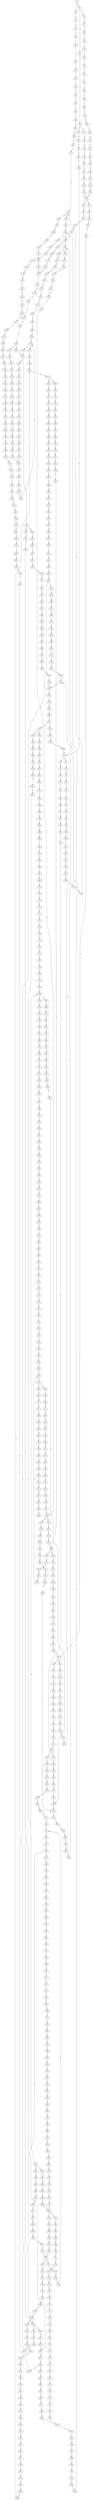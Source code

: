 strict digraph  {
	S0 -> S1 [ label = A ];
	S0 -> S2 [ label = C ];
	S1 -> S3 [ label = A ];
	S2 -> S4 [ label = G ];
	S2 -> S5 [ label = A ];
	S3 -> S6 [ label = A ];
	S4 -> S7 [ label = A ];
	S5 -> S8 [ label = C ];
	S6 -> S9 [ label = A ];
	S7 -> S10 [ label = G ];
	S8 -> S11 [ label = G ];
	S8 -> S12 [ label = C ];
	S9 -> S13 [ label = C ];
	S10 -> S14 [ label = A ];
	S11 -> S15 [ label = C ];
	S12 -> S16 [ label = G ];
	S13 -> S17 [ label = T ];
	S14 -> S18 [ label = A ];
	S15 -> S19 [ label = G ];
	S16 -> S20 [ label = G ];
	S17 -> S21 [ label = T ];
	S18 -> S22 [ label = C ];
	S19 -> S23 [ label = G ];
	S20 -> S24 [ label = A ];
	S21 -> S25 [ label = T ];
	S22 -> S26 [ label = T ];
	S23 -> S27 [ label = T ];
	S24 -> S28 [ label = C ];
	S25 -> S29 [ label = G ];
	S26 -> S30 [ label = G ];
	S27 -> S31 [ label = G ];
	S28 -> S32 [ label = G ];
	S29 -> S33 [ label = C ];
	S30 -> S34 [ label = G ];
	S31 -> S35 [ label = C ];
	S32 -> S36 [ label = C ];
	S32 -> S37 [ label = T ];
	S33 -> S38 [ label = C ];
	S34 -> S39 [ label = C ];
	S35 -> S40 [ label = C ];
	S36 -> S41 [ label = C ];
	S37 -> S42 [ label = C ];
	S38 -> S43 [ label = G ];
	S39 -> S44 [ label = G ];
	S40 -> S45 [ label = G ];
	S41 -> S46 [ label = C ];
	S42 -> S47 [ label = G ];
	S43 -> S48 [ label = T ];
	S44 -> S49 [ label = C ];
	S45 -> S50 [ label = C ];
	S46 -> S51 [ label = A ];
	S47 -> S52 [ label = T ];
	S48 -> S53 [ label = A ];
	S49 -> S54 [ label = A ];
	S50 -> S55 [ label = C ];
	S50 -> S56 [ label = A ];
	S51 -> S57 [ label = T ];
	S52 -> S58 [ label = G ];
	S53 -> S59 [ label = G ];
	S54 -> S60 [ label = G ];
	S55 -> S61 [ label = G ];
	S56 -> S62 [ label = A ];
	S57 -> S63 [ label = C ];
	S58 -> S64 [ label = A ];
	S59 -> S65 [ label = C ];
	S60 -> S66 [ label = C ];
	S61 -> S67 [ label = G ];
	S62 -> S68 [ label = C ];
	S63 -> S69 [ label = G ];
	S64 -> S70 [ label = C ];
	S65 -> S71 [ label = C ];
	S66 -> S72 [ label = G ];
	S67 -> S73 [ label = T ];
	S68 -> S74 [ label = C ];
	S69 -> S75 [ label = T ];
	S70 -> S76 [ label = C ];
	S71 -> S77 [ label = G ];
	S72 -> S78 [ label = G ];
	S73 -> S79 [ label = G ];
	S74 -> S80 [ label = A ];
	S75 -> S81 [ label = C ];
	S76 -> S82 [ label = G ];
	S77 -> S83 [ label = G ];
	S77 -> S84 [ label = C ];
	S78 -> S85 [ label = G ];
	S79 -> S86 [ label = G ];
	S80 -> S87 [ label = G ];
	S81 -> S88 [ label = C ];
	S82 -> S89 [ label = G ];
	S83 -> S90 [ label = T ];
	S84 -> S91 [ label = T ];
	S85 -> S92 [ label = T ];
	S86 -> S93 [ label = T ];
	S86 -> S94 [ label = A ];
	S87 -> S95 [ label = A ];
	S87 -> S96 [ label = T ];
	S88 -> S97 [ label = T ];
	S89 -> S98 [ label = T ];
	S90 -> S99 [ label = G ];
	S91 -> S100 [ label = G ];
	S92 -> S101 [ label = G ];
	S93 -> S102 [ label = G ];
	S93 -> S103 [ label = T ];
	S94 -> S104 [ label = A ];
	S95 -> S105 [ label = A ];
	S96 -> S106 [ label = C ];
	S97 -> S107 [ label = C ];
	S98 -> S108 [ label = C ];
	S99 -> S109 [ label = A ];
	S99 -> S86 [ label = G ];
	S100 -> S110 [ label = G ];
	S101 -> S111 [ label = C ];
	S102 -> S112 [ label = G ];
	S103 -> S113 [ label = A ];
	S104 -> S114 [ label = G ];
	S105 -> S115 [ label = C ];
	S106 -> S116 [ label = G ];
	S107 -> S117 [ label = T ];
	S108 -> S118 [ label = G ];
	S109 -> S119 [ label = C ];
	S110 -> S120 [ label = A ];
	S111 -> S121 [ label = C ];
	S112 -> S122 [ label = A ];
	S113 -> S123 [ label = G ];
	S114 -> S124 [ label = A ];
	S115 -> S125 [ label = A ];
	S116 -> S126 [ label = C ];
	S117 -> S127 [ label = T ];
	S117 -> S128 [ label = G ];
	S118 -> S129 [ label = C ];
	S119 -> S130 [ label = G ];
	S120 -> S131 [ label = A ];
	S121 -> S132 [ label = G ];
	S122 -> S133 [ label = A ];
	S123 -> S134 [ label = A ];
	S124 -> S135 [ label = A ];
	S125 -> S136 [ label = G ];
	S126 -> S137 [ label = G ];
	S127 -> S138 [ label = C ];
	S128 -> S139 [ label = T ];
	S129 -> S140 [ label = G ];
	S130 -> S141 [ label = T ];
	S131 -> S142 [ label = G ];
	S132 -> S50 [ label = C ];
	S133 -> S143 [ label = C ];
	S134 -> S144 [ label = A ];
	S135 -> S145 [ label = C ];
	S136 -> S146 [ label = C ];
	S137 -> S147 [ label = C ];
	S138 -> S148 [ label = T ];
	S139 -> S149 [ label = C ];
	S140 -> S150 [ label = T ];
	S141 -> S151 [ label = G ];
	S142 -> S152 [ label = A ];
	S143 -> S153 [ label = C ];
	S144 -> S154 [ label = G ];
	S145 -> S155 [ label = G ];
	S146 -> S156 [ label = C ];
	S147 -> S157 [ label = A ];
	S148 -> S158 [ label = C ];
	S149 -> S159 [ label = G ];
	S150 -> S160 [ label = A ];
	S151 -> S161 [ label = G ];
	S152 -> S135 [ label = A ];
	S153 -> S162 [ label = T ];
	S154 -> S163 [ label = G ];
	S155 -> S164 [ label = G ];
	S156 -> S165 [ label = G ];
	S157 -> S166 [ label = G ];
	S158 -> S167 [ label = G ];
	S159 -> S168 [ label = T ];
	S160 -> S169 [ label = G ];
	S161 -> S170 [ label = G ];
	S162 -> S171 [ label = C ];
	S163 -> S172 [ label = G ];
	S164 -> S173 [ label = C ];
	S165 -> S174 [ label = T ];
	S166 -> S175 [ label = C ];
	S167 -> S176 [ label = G ];
	S168 -> S177 [ label = G ];
	S169 -> S178 [ label = C ];
	S170 -> S179 [ label = T ];
	S171 -> S180 [ label = G ];
	S172 -> S181 [ label = G ];
	S173 -> S182 [ label = A ];
	S174 -> S183 [ label = C ];
	S175 -> S184 [ label = C ];
	S176 -> S185 [ label = A ];
	S177 -> S186 [ label = G ];
	S178 -> S187 [ label = C ];
	S179 -> S188 [ label = A ];
	S180 -> S189 [ label = G ];
	S181 -> S190 [ label = T ];
	S181 -> S191 [ label = G ];
	S182 -> S192 [ label = C ];
	S183 -> S193 [ label = C ];
	S184 -> S194 [ label = G ];
	S185 -> S195 [ label = G ];
	S186 -> S196 [ label = T ];
	S187 -> S77 [ label = G ];
	S188 -> S197 [ label = C ];
	S189 -> S198 [ label = C ];
	S190 -> S199 [ label = C ];
	S191 -> S200 [ label = T ];
	S192 -> S201 [ label = C ];
	S192 -> S202 [ label = T ];
	S193 -> S203 [ label = T ];
	S194 -> S204 [ label = G ];
	S195 -> S205 [ label = A ];
	S196 -> S206 [ label = A ];
	S197 -> S207 [ label = T ];
	S198 -> S208 [ label = A ];
	S199 -> S209 [ label = T ];
	S200 -> S210 [ label = C ];
	S201 -> S211 [ label = G ];
	S202 -> S212 [ label = G ];
	S203 -> S213 [ label = C ];
	S204 -> S214 [ label = T ];
	S205 -> S215 [ label = G ];
	S206 -> S216 [ label = C ];
	S207 -> S217 [ label = A ];
	S208 -> S218 [ label = C ];
	S209 -> S219 [ label = C ];
	S210 -> S220 [ label = C ];
	S211 -> S221 [ label = A ];
	S211 -> S222 [ label = G ];
	S212 -> S223 [ label = G ];
	S213 -> S117 [ label = T ];
	S214 -> S99 [ label = G ];
	S215 -> S224 [ label = G ];
	S216 -> S225 [ label = C ];
	S217 -> S226 [ label = T ];
	S218 -> S227 [ label = G ];
	S218 -> S228 [ label = C ];
	S219 -> S229 [ label = T ];
	S220 -> S230 [ label = G ];
	S221 -> S231 [ label = G ];
	S221 -> S232 [ label = A ];
	S222 -> S233 [ label = G ];
	S223 -> S234 [ label = G ];
	S224 -> S235 [ label = T ];
	S225 -> S236 [ label = G ];
	S226 -> S237 [ label = T ];
	S227 -> S238 [ label = C ];
	S228 -> S211 [ label = G ];
	S229 -> S239 [ label = C ];
	S230 -> S240 [ label = C ];
	S230 -> S241 [ label = T ];
	S231 -> S242 [ label = T ];
	S232 -> S243 [ label = T ];
	S233 -> S244 [ label = A ];
	S234 -> S245 [ label = A ];
	S235 -> S246 [ label = C ];
	S236 -> S247 [ label = G ];
	S237 -> S248 [ label = G ];
	S238 -> S249 [ label = G ];
	S239 -> S250 [ label = G ];
	S240 -> S251 [ label = C ];
	S241 -> S252 [ label = C ];
	S242 -> S253 [ label = C ];
	S243 -> S254 [ label = G ];
	S244 -> S255 [ label = A ];
	S245 -> S256 [ label = A ];
	S246 -> S257 [ label = C ];
	S247 -> S258 [ label = T ];
	S248 -> S259 [ label = G ];
	S249 -> S260 [ label = C ];
	S250 -> S261 [ label = T ];
	S251 -> S262 [ label = G ];
	S252 -> S263 [ label = G ];
	S253 -> S264 [ label = C ];
	S254 -> S265 [ label = T ];
	S255 -> S266 [ label = T ];
	S256 -> S267 [ label = C ];
	S257 -> S268 [ label = C ];
	S258 -> S269 [ label = G ];
	S259 -> S270 [ label = A ];
	S260 -> S271 [ label = G ];
	S261 -> S272 [ label = G ];
	S262 -> S273 [ label = G ];
	S263 -> S274 [ label = G ];
	S264 -> S275 [ label = A ];
	S265 -> S276 [ label = A ];
	S266 -> S277 [ label = T ];
	S267 -> S278 [ label = T ];
	S268 -> S279 [ label = A ];
	S268 -> S280 [ label = G ];
	S269 -> S281 [ label = G ];
	S270 -> S282 [ label = A ];
	S271 -> S283 [ label = C ];
	S271 -> S284 [ label = G ];
	S272 -> S285 [ label = G ];
	S273 -> S286 [ label = A ];
	S274 -> S287 [ label = A ];
	S275 -> S288 [ label = G ];
	S276 -> S289 [ label = G ];
	S277 -> S290 [ label = G ];
	S278 -> S291 [ label = G ];
	S279 -> S292 [ label = G ];
	S280 -> S293 [ label = G ];
	S280 -> S294 [ label = A ];
	S281 -> S93 [ label = T ];
	S282 -> S295 [ label = C ];
	S283 -> S296 [ label = G ];
	S284 -> S297 [ label = C ];
	S285 -> S298 [ label = T ];
	S286 -> S299 [ label = A ];
	S287 -> S300 [ label = A ];
	S288 -> S301 [ label = T ];
	S288 -> S302 [ label = C ];
	S289 -> S303 [ label = T ];
	S290 -> S304 [ label = A ];
	S291 -> S305 [ label = G ];
	S292 -> S306 [ label = A ];
	S293 -> S307 [ label = A ];
	S294 -> S308 [ label = G ];
	S294 -> S309 [ label = A ];
	S295 -> S310 [ label = G ];
	S296 -> S311 [ label = T ];
	S297 -> S312 [ label = T ];
	S298 -> S206 [ label = A ];
	S299 -> S313 [ label = C ];
	S300 -> S314 [ label = C ];
	S301 -> S315 [ label = A ];
	S302 -> S316 [ label = T ];
	S303 -> S317 [ label = T ];
	S304 -> S318 [ label = A ];
	S305 -> S319 [ label = A ];
	S306 -> S320 [ label = G ];
	S307 -> S321 [ label = G ];
	S308 -> S322 [ label = T ];
	S309 -> S323 [ label = G ];
	S310 -> S324 [ label = G ];
	S311 -> S325 [ label = C ];
	S312 -> S326 [ label = G ];
	S313 -> S327 [ label = T ];
	S314 -> S328 [ label = A ];
	S314 -> S329 [ label = T ];
	S315 -> S330 [ label = G ];
	S316 -> S331 [ label = T ];
	S317 -> S332 [ label = T ];
	S318 -> S333 [ label = C ];
	S319 -> S334 [ label = C ];
	S320 -> S335 [ label = C ];
	S321 -> S336 [ label = G ];
	S322 -> S337 [ label = C ];
	S323 -> S338 [ label = T ];
	S324 -> S339 [ label = T ];
	S325 -> S340 [ label = G ];
	S326 -> S341 [ label = G ];
	S327 -> S342 [ label = G ];
	S328 -> S343 [ label = G ];
	S329 -> S344 [ label = A ];
	S330 -> S345 [ label = G ];
	S331 -> S346 [ label = C ];
	S332 -> S347 [ label = C ];
	S333 -> S348 [ label = C ];
	S334 -> S349 [ label = C ];
	S335 -> S350 [ label = C ];
	S336 -> S351 [ label = C ];
	S337 -> S264 [ label = C ];
	S338 -> S352 [ label = C ];
	S339 -> S353 [ label = A ];
	S340 -> S354 [ label = A ];
	S341 -> S355 [ label = A ];
	S342 -> S356 [ label = C ];
	S343 -> S357 [ label = G ];
	S344 -> S358 [ label = C ];
	S345 -> S359 [ label = G ];
	S346 -> S360 [ label = A ];
	S347 -> S361 [ label = A ];
	S348 -> S362 [ label = C ];
	S349 -> S363 [ label = C ];
	S350 -> S364 [ label = A ];
	S351 -> S365 [ label = G ];
	S352 -> S366 [ label = G ];
	S353 -> S367 [ label = C ];
	S354 -> S368 [ label = C ];
	S355 -> S369 [ label = A ];
	S356 -> S370 [ label = A ];
	S357 -> S371 [ label = A ];
	S358 -> S372 [ label = A ];
	S359 -> S373 [ label = T ];
	S360 -> S374 [ label = C ];
	S361 -> S375 [ label = C ];
	S362 -> S376 [ label = G ];
	S363 -> S377 [ label = G ];
	S364 -> S378 [ label = C ];
	S365 -> S379 [ label = T ];
	S366 -> S380 [ label = C ];
	S366 -> S381 [ label = A ];
	S367 -> S382 [ label = G ];
	S368 -> S383 [ label = G ];
	S369 -> S384 [ label = T ];
	S370 -> S385 [ label = A ];
	S371 -> S386 [ label = A ];
	S372 -> S387 [ label = A ];
	S373 -> S388 [ label = C ];
	S374 -> S389 [ label = G ];
	S375 -> S390 [ label = T ];
	S376 -> S391 [ label = T ];
	S377 -> S392 [ label = T ];
	S378 -> S393 [ label = G ];
	S379 -> S394 [ label = G ];
	S380 -> S395 [ label = G ];
	S381 -> S396 [ label = G ];
	S382 -> S397 [ label = A ];
	S383 -> S398 [ label = C ];
	S384 -> S399 [ label = G ];
	S385 -> S400 [ label = C ];
	S386 -> S401 [ label = T ];
	S387 -> S402 [ label = C ];
	S388 -> S403 [ label = A ];
	S389 -> S404 [ label = C ];
	S390 -> S405 [ label = C ];
	S391 -> S406 [ label = C ];
	S392 -> S407 [ label = C ];
	S393 -> S408 [ label = G ];
	S394 -> S409 [ label = G ];
	S395 -> S410 [ label = G ];
	S396 -> S411 [ label = G ];
	S397 -> S412 [ label = A ];
	S398 -> S413 [ label = G ];
	S399 -> S414 [ label = G ];
	S400 -> S415 [ label = C ];
	S401 -> S416 [ label = A ];
	S402 -> S417 [ label = G ];
	S403 -> S418 [ label = C ];
	S404 -> S419 [ label = C ];
	S405 -> S420 [ label = C ];
	S406 -> S421 [ label = T ];
	S407 -> S421 [ label = T ];
	S408 -> S422 [ label = T ];
	S409 -> S423 [ label = T ];
	S410 -> S424 [ label = C ];
	S411 -> S425 [ label = T ];
	S412 -> S426 [ label = G ];
	S413 -> S427 [ label = C ];
	S414 -> S428 [ label = G ];
	S415 -> S429 [ label = A ];
	S416 -> S430 [ label = G ];
	S417 -> S431 [ label = A ];
	S418 -> S432 [ label = T ];
	S419 -> S433 [ label = C ];
	S420 -> S434 [ label = T ];
	S421 -> S435 [ label = C ];
	S422 -> S436 [ label = T ];
	S423 -> S437 [ label = A ];
	S424 -> S438 [ label = T ];
	S425 -> S439 [ label = A ];
	S426 -> S440 [ label = A ];
	S427 -> S441 [ label = C ];
	S428 -> S442 [ label = G ];
	S429 -> S87 [ label = G ];
	S430 -> S443 [ label = T ];
	S431 -> S444 [ label = A ];
	S432 -> S445 [ label = C ];
	S433 -> S446 [ label = T ];
	S434 -> S447 [ label = T ];
	S435 -> S448 [ label = G ];
	S436 -> S449 [ label = A ];
	S437 -> S450 [ label = T ];
	S438 -> S451 [ label = A ];
	S439 -> S452 [ label = T ];
	S440 -> S453 [ label = A ];
	S441 -> S454 [ label = T ];
	S442 -> S455 [ label = T ];
	S443 -> S456 [ label = C ];
	S444 -> S457 [ label = A ];
	S445 -> S458 [ label = G ];
	S446 -> S459 [ label = T ];
	S447 -> S460 [ label = T ];
	S448 -> S461 [ label = G ];
	S449 -> S462 [ label = C ];
	S450 -> S463 [ label = G ];
	S451 -> S464 [ label = T ];
	S452 -> S465 [ label = A ];
	S453 -> S466 [ label = G ];
	S454 -> S467 [ label = C ];
	S455 -> S468 [ label = C ];
	S456 -> S469 [ label = T ];
	S457 -> S470 [ label = A ];
	S458 -> S471 [ label = C ];
	S459 -> S472 [ label = C ];
	S460 -> S473 [ label = C ];
	S461 -> S474 [ label = C ];
	S462 -> S475 [ label = T ];
	S463 -> S476 [ label = A ];
	S464 -> S477 [ label = A ];
	S465 -> S478 [ label = A ];
	S466 -> S479 [ label = T ];
	S467 -> S480 [ label = G ];
	S468 -> S481 [ label = C ];
	S469 -> S482 [ label = C ];
	S470 -> S483 [ label = C ];
	S471 -> S484 [ label = T ];
	S472 -> S485 [ label = A ];
	S473 -> S486 [ label = A ];
	S474 -> S487 [ label = A ];
	S475 -> S488 [ label = G ];
	S476 -> S489 [ label = G ];
	S477 -> S490 [ label = G ];
	S478 -> S491 [ label = G ];
	S479 -> S492 [ label = G ];
	S480 -> S493 [ label = G ];
	S481 -> S230 [ label = G ];
	S482 -> S494 [ label = T ];
	S483 -> S495 [ label = A ];
	S484 -> S496 [ label = T ];
	S485 -> S497 [ label = T ];
	S486 -> S498 [ label = T ];
	S487 -> S218 [ label = C ];
	S488 -> S499 [ label = C ];
	S489 -> S500 [ label = C ];
	S490 -> S501 [ label = T ];
	S491 -> S502 [ label = T ];
	S492 -> S503 [ label = T ];
	S493 -> S504 [ label = G ];
	S494 -> S505 [ label = C ];
	S495 -> S506 [ label = G ];
	S496 -> S507 [ label = C ];
	S497 -> S508 [ label = C ];
	S498 -> S509 [ label = C ];
	S499 -> S510 [ label = A ];
	S500 -> S511 [ label = G ];
	S501 -> S512 [ label = A ];
	S502 -> S513 [ label = C ];
	S503 -> S514 [ label = C ];
	S504 -> S515 [ label = C ];
	S505 -> S516 [ label = T ];
	S506 -> S517 [ label = A ];
	S507 -> S518 [ label = A ];
	S508 -> S519 [ label = C ];
	S509 -> S520 [ label = C ];
	S510 -> S521 [ label = G ];
	S511 -> S522 [ label = G ];
	S512 -> S523 [ label = G ];
	S513 -> S524 [ label = G ];
	S514 -> S525 [ label = C ];
	S515 -> S526 [ label = T ];
	S516 -> S527 [ label = G ];
	S517 -> S528 [ label = A ];
	S518 -> S529 [ label = T ];
	S519 -> S530 [ label = A ];
	S520 -> S530 [ label = A ];
	S521 -> S531 [ label = A ];
	S522 -> S532 [ label = T ];
	S523 -> S533 [ label = C ];
	S524 -> S534 [ label = T ];
	S525 -> S535 [ label = T ];
	S526 -> S536 [ label = C ];
	S527 -> S537 [ label = A ];
	S528 -> S538 [ label = G ];
	S529 -> S539 [ label = C ];
	S530 -> S540 [ label = G ];
	S531 -> S541 [ label = C ];
	S532 -> S542 [ label = C ];
	S533 -> S543 [ label = C ];
	S534 -> S544 [ label = G ];
	S535 -> S545 [ label = G ];
	S536 -> S546 [ label = A ];
	S537 -> S547 [ label = G ];
	S538 -> S548 [ label = G ];
	S539 -> S519 [ label = C ];
	S540 -> S549 [ label = A ];
	S541 -> S550 [ label = G ];
	S542 -> S551 [ label = G ];
	S543 -> S552 [ label = G ];
	S544 -> S553 [ label = G ];
	S545 -> S554 [ label = G ];
	S546 -> S555 [ label = C ];
	S547 -> S556 [ label = T ];
	S548 -> S557 [ label = G ];
	S549 -> S558 [ label = A ];
	S550 -> S559 [ label = G ];
	S551 -> S560 [ label = C ];
	S552 -> S561 [ label = A ];
	S553 -> S196 [ label = T ];
	S554 -> S562 [ label = C ];
	S555 -> S563 [ label = G ];
	S556 -> S564 [ label = A ];
	S557 -> S181 [ label = G ];
	S558 -> S565 [ label = C ];
	S559 -> S566 [ label = A ];
	S560 -> S567 [ label = A ];
	S561 -> S568 [ label = A ];
	S562 -> S569 [ label = C ];
	S563 -> S570 [ label = T ];
	S565 -> S571 [ label = C ];
	S566 -> S572 [ label = C ];
	S567 -> S573 [ label = C ];
	S568 -> S574 [ label = A ];
	S569 -> S575 [ label = T ];
	S570 -> S576 [ label = C ];
	S571 -> S577 [ label = A ];
	S571 -> S578 [ label = G ];
	S572 -> S579 [ label = A ];
	S573 -> S580 [ label = G ];
	S574 -> S581 [ label = C ];
	S575 -> S582 [ label = G ];
	S576 -> S583 [ label = C ];
	S577 -> S584 [ label = G ];
	S577 -> S585 [ label = C ];
	S578 -> S586 [ label = G ];
	S579 -> S587 [ label = C ];
	S580 -> S588 [ label = C ];
	S581 -> S589 [ label = C ];
	S582 -> S590 [ label = G ];
	S583 -> S591 [ label = A ];
	S584 -> S592 [ label = A ];
	S585 -> S593 [ label = C ];
	S586 -> S594 [ label = A ];
	S587 -> S595 [ label = A ];
	S588 -> S596 [ label = G ];
	S589 -> S597 [ label = C ];
	S590 -> S598 [ label = G ];
	S591 -> S599 [ label = G ];
	S592 -> S600 [ label = C ];
	S593 -> S601 [ label = A ];
	S594 -> S602 [ label = C ];
	S595 -> S603 [ label = C ];
	S596 -> S260 [ label = C ];
	S597 -> S604 [ label = C ];
	S598 -> S605 [ label = T ];
	S599 -> S606 [ label = C ];
	S600 -> S607 [ label = T ];
	S601 -> S608 [ label = C ];
	S602 -> S32 [ label = G ];
	S603 -> S609 [ label = C ];
	S604 -> S610 [ label = G ];
	S605 -> S611 [ label = C ];
	S606 -> S316 [ label = T ];
	S607 -> S612 [ label = C ];
	S608 -> S613 [ label = C ];
	S609 -> S614 [ label = T ];
	S610 -> S615 [ label = A ];
	S611 -> S616 [ label = C ];
	S612 -> S617 [ label = C ];
	S613 -> S618 [ label = C ];
	S614 -> S619 [ label = C ];
	S615 -> S620 [ label = C ];
	S616 -> S621 [ label = C ];
	S617 -> S622 [ label = C ];
	S618 -> S623 [ label = C ];
	S619 -> S624 [ label = T ];
	S620 -> S625 [ label = T ];
	S621 -> S626 [ label = G ];
	S622 -> S627 [ label = A ];
	S623 -> S628 [ label = T ];
	S624 -> S629 [ label = A ];
	S625 -> S630 [ label = A ];
	S626 -> S294 [ label = A ];
	S627 -> S631 [ label = T ];
	S628 -> S632 [ label = T ];
	S629 -> S633 [ label = G ];
	S630 -> S634 [ label = G ];
	S631 -> S635 [ label = C ];
	S632 -> S636 [ label = C ];
	S633 -> S637 [ label = A ];
	S634 -> S638 [ label = A ];
	S635 -> S639 [ label = T ];
	S636 -> S640 [ label = C ];
	S636 -> S641 [ label = G ];
	S637 -> S642 [ label = A ];
	S638 -> S643 [ label = A ];
	S639 -> S644 [ label = G ];
	S640 -> S645 [ label = T ];
	S641 -> S646 [ label = A ];
	S642 -> S647 [ label = C ];
	S643 -> S648 [ label = T ];
	S644 -> S649 [ label = C ];
	S645 -> S650 [ label = G ];
	S646 -> S651 [ label = T ];
	S647 -> S652 [ label = G ];
	S648 -> S653 [ label = C ];
	S649 -> S654 [ label = C ];
	S650 -> S655 [ label = T ];
	S651 -> S656 [ label = C ];
	S652 -> S657 [ label = A ];
	S653 -> S658 [ label = G ];
	S654 -> S659 [ label = A ];
	S655 -> S660 [ label = C ];
	S656 -> S661 [ label = G ];
	S657 -> S662 [ label = G ];
	S658 -> S663 [ label = G ];
	S659 -> S664 [ label = G ];
	S660 -> S665 [ label = C ];
	S661 -> S666 [ label = T ];
	S662 -> S667 [ label = G ];
	S663 -> S668 [ label = G ];
	S664 -> S669 [ label = T ];
	S665 -> S670 [ label = T ];
	S666 -> S671 [ label = T ];
	S667 -> S672 [ label = T ];
	S668 -> S673 [ label = T ];
	S669 -> S674 [ label = C ];
	S670 -> S675 [ label = A ];
	S670 -> S676 [ label = T ];
	S671 -> S677 [ label = T ];
	S672 -> S678 [ label = G ];
	S673 -> S679 [ label = A ];
	S674 -> S680 [ label = G ];
	S675 -> S681 [ label = C ];
	S676 -> S682 [ label = G ];
	S677 -> S683 [ label = G ];
	S678 -> S684 [ label = T ];
	S679 -> S685 [ label = T ];
	S680 -> S686 [ label = T ];
	S681 -> S687 [ label = T ];
	S682 -> S688 [ label = T ];
	S683 -> S689 [ label = T ];
	S684 -> S690 [ label = C ];
	S685 -> S691 [ label = C ];
	S686 -> S692 [ label = A ];
	S687 -> S693 [ label = A ];
	S688 -> S694 [ label = A ];
	S689 -> S695 [ label = A ];
	S690 -> S696 [ label = C ];
	S691 -> S697 [ label = C ];
	S692 -> S698 [ label = A ];
	S693 -> S699 [ label = C ];
	S694 -> S700 [ label = G ];
	S695 -> S701 [ label = G ];
	S696 -> S702 [ label = C ];
	S697 -> S703 [ label = C ];
	S698 -> S704 [ label = G ];
	S699 -> S705 [ label = C ];
	S700 -> S706 [ label = G ];
	S701 -> S707 [ label = G ];
	S702 -> S708 [ label = T ];
	S703 -> S709 [ label = G ];
	S704 -> S710 [ label = A ];
	S705 -> S711 [ label = A ];
	S706 -> S712 [ label = A ];
	S707 -> S712 [ label = A ];
	S708 -> S713 [ label = G ];
	S709 -> S714 [ label = A ];
	S710 -> S715 [ label = C ];
	S711 -> S716 [ label = G ];
	S712 -> S717 [ label = G ];
	S712 -> S718 [ label = A ];
	S713 -> S719 [ label = T ];
	S714 -> S720 [ label = A ];
	S715 -> S721 [ label = G ];
	S716 -> S722 [ label = G ];
	S717 -> S723 [ label = A ];
	S718 -> S724 [ label = A ];
	S719 -> S725 [ label = C ];
	S720 -> S726 [ label = A ];
	S721 -> S727 [ label = G ];
	S722 -> S728 [ label = A ];
	S723 -> S729 [ label = G ];
	S724 -> S730 [ label = G ];
	S725 -> S731 [ label = C ];
	S726 -> S732 [ label = G ];
	S727 -> S733 [ label = C ];
	S728 -> S734 [ label = G ];
	S729 -> S735 [ label = G ];
	S730 -> S736 [ label = G ];
	S731 -> S670 [ label = T ];
	S732 -> S737 [ label = T ];
	S733 -> S738 [ label = T ];
	S734 -> S739 [ label = A ];
	S735 -> S235 [ label = T ];
	S736 -> S740 [ label = T ];
	S737 -> S741 [ label = G ];
	S738 -> S742 [ label = C ];
	S739 -> S743 [ label = G ];
	S740 -> S744 [ label = C ];
	S741 -> S745 [ label = T ];
	S742 -> S746 [ label = T ];
	S743 -> S747 [ label = T ];
	S744 -> S748 [ label = C ];
	S745 -> S749 [ label = C ];
	S746 -> S750 [ label = C ];
	S747 -> S751 [ label = C ];
	S748 -> S752 [ label = C ];
	S749 -> S753 [ label = G ];
	S750 -> S754 [ label = G ];
	S751 -> S755 [ label = A ];
	S752 -> S280 [ label = G ];
	S753 -> S756 [ label = T ];
	S754 -> S757 [ label = A ];
	S755 -> S758 [ label = G ];
	S756 -> S759 [ label = C ];
	S757 -> S760 [ label = A ];
	S758 -> S761 [ label = G ];
	S759 -> S762 [ label = G ];
	S760 -> S763 [ label = G ];
	S761 -> S764 [ label = A ];
	S762 -> S765 [ label = G ];
	S763 -> S766 [ label = T ];
	S764 -> S767 [ label = C ];
	S765 -> S768 [ label = A ];
	S766 -> S769 [ label = C ];
	S767 -> S770 [ label = C ];
	S768 -> S300 [ label = A ];
	S769 -> S366 [ label = G ];
	S770 -> S771 [ label = A ];
	S771 -> S772 [ label = G ];
	S772 -> S773 [ label = T ];
	S773 -> S774 [ label = C ];
	S774 -> S775 [ label = T ];
	S775 -> S776 [ label = C ];
	S776 -> S777 [ label = T ];
	S777 -> S778 [ label = G ];
	S778 -> S779 [ label = T ];
	S779 -> S780 [ label = A ];
}
